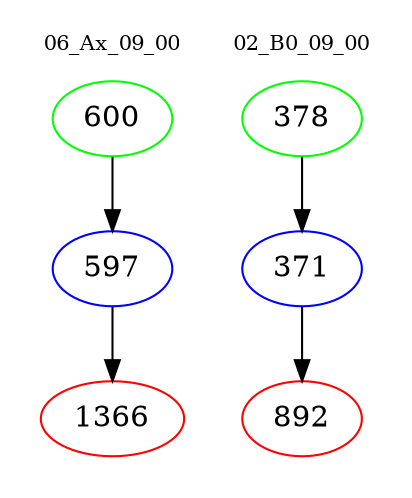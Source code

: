 digraph{
subgraph cluster_0 {
color = white
label = "06_Ax_09_00";
fontsize=10;
T0_600 [label="600", color="green"]
T0_600 -> T0_597 [color="black"]
T0_597 [label="597", color="blue"]
T0_597 -> T0_1366 [color="black"]
T0_1366 [label="1366", color="red"]
}
subgraph cluster_1 {
color = white
label = "02_B0_09_00";
fontsize=10;
T1_378 [label="378", color="green"]
T1_378 -> T1_371 [color="black"]
T1_371 [label="371", color="blue"]
T1_371 -> T1_892 [color="black"]
T1_892 [label="892", color="red"]
}
}
